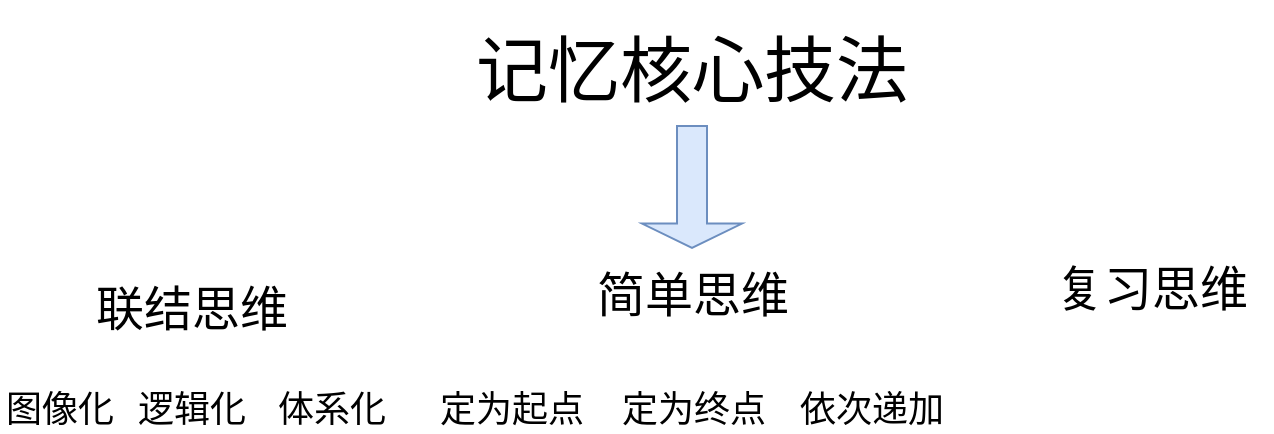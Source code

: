 <mxfile version="14.6.13" type="github">
  <diagram id="VqHFN98gS3umUqheKW3D" name="Page-1">
    <mxGraphModel dx="946" dy="589" grid="1" gridSize="10" guides="1" tooltips="1" connect="1" arrows="1" fold="1" page="1" pageScale="1" pageWidth="827" pageHeight="1169" math="0" shadow="0">
      <root>
        <mxCell id="0" />
        <mxCell id="1" parent="0" />
        <mxCell id="KvMLYwu-Eh32X6NdjpXx-1" value="&lt;font style=&quot;font-size: 36px&quot;&gt;记忆核心技法&lt;/font&gt;" style="text;html=1;strokeColor=none;fillColor=none;align=center;verticalAlign=middle;whiteSpace=wrap;rounded=0;" vertex="1" parent="1">
          <mxGeometry x="250" y="145" width="260" height="70" as="geometry" />
        </mxCell>
        <mxCell id="KvMLYwu-Eh32X6NdjpXx-11" value="" style="shape=singleArrow;direction=south;whiteSpace=wrap;html=1;fillColor=#dae8fc;strokeColor=#6c8ebf;" vertex="1" parent="1">
          <mxGeometry x="355" y="208" width="50" height="61" as="geometry" />
        </mxCell>
        <mxCell id="KvMLYwu-Eh32X6NdjpXx-12" value="&lt;font style=&quot;font-size: 24px&quot;&gt;简单思维&lt;br&gt;&lt;/font&gt;" style="text;html=1;strokeColor=none;fillColor=none;align=center;verticalAlign=middle;whiteSpace=wrap;rounded=0;" vertex="1" parent="1">
          <mxGeometry x="313.75" y="275" width="132.5" height="35" as="geometry" />
        </mxCell>
        <mxCell id="KvMLYwu-Eh32X6NdjpXx-13" value="&lt;font style=&quot;font-size: 24px&quot;&gt;复习思维&lt;/font&gt;" style="text;html=1;strokeColor=none;fillColor=none;align=center;verticalAlign=middle;whiteSpace=wrap;rounded=0;" vertex="1" parent="1">
          <mxGeometry x="550" y="275" width="120" height="30" as="geometry" />
        </mxCell>
        <mxCell id="KvMLYwu-Eh32X6NdjpXx-18" value="&lt;font style=&quot;font-size: 24px&quot;&gt;联结思维&lt;br&gt;&lt;/font&gt;" style="text;html=1;strokeColor=none;fillColor=none;align=center;verticalAlign=middle;whiteSpace=wrap;rounded=0;" vertex="1" parent="1">
          <mxGeometry x="60" y="280" width="140" height="40" as="geometry" />
        </mxCell>
        <mxCell id="KvMLYwu-Eh32X6NdjpXx-19" value="&lt;font style=&quot;font-size: 18px&quot;&gt;图像化&lt;/font&gt;" style="text;html=1;strokeColor=none;fillColor=none;align=center;verticalAlign=middle;whiteSpace=wrap;rounded=0;" vertex="1" parent="1">
          <mxGeometry x="34" y="340" width="60" height="20" as="geometry" />
        </mxCell>
        <mxCell id="KvMLYwu-Eh32X6NdjpXx-20" value="&lt;font style=&quot;font-size: 18px&quot;&gt;逻辑化&lt;/font&gt;" style="text;html=1;strokeColor=none;fillColor=none;align=center;verticalAlign=middle;whiteSpace=wrap;rounded=0;" vertex="1" parent="1">
          <mxGeometry x="100" y="340" width="60" height="20" as="geometry" />
        </mxCell>
        <mxCell id="KvMLYwu-Eh32X6NdjpXx-21" value="&lt;font style=&quot;font-size: 18px&quot;&gt;体系化&lt;/font&gt;" style="text;html=1;strokeColor=none;fillColor=none;align=center;verticalAlign=middle;whiteSpace=wrap;rounded=0;" vertex="1" parent="1">
          <mxGeometry x="170" y="340" width="60" height="20" as="geometry" />
        </mxCell>
        <mxCell id="KvMLYwu-Eh32X6NdjpXx-22" value="&lt;font style=&quot;font-size: 18px&quot;&gt;定为起点&lt;/font&gt;" style="text;html=1;strokeColor=none;fillColor=none;align=center;verticalAlign=middle;whiteSpace=wrap;rounded=0;" vertex="1" parent="1">
          <mxGeometry x="250" y="340" width="80" height="20" as="geometry" />
        </mxCell>
        <mxCell id="KvMLYwu-Eh32X6NdjpXx-23" value="&lt;font style=&quot;font-size: 18px&quot;&gt;定为终点&lt;/font&gt;" style="text;html=1;strokeColor=none;fillColor=none;align=center;verticalAlign=middle;whiteSpace=wrap;rounded=0;" vertex="1" parent="1">
          <mxGeometry x="341" y="340" width="80" height="20" as="geometry" />
        </mxCell>
        <mxCell id="KvMLYwu-Eh32X6NdjpXx-24" value="&lt;span style=&quot;font-size: 18px&quot;&gt;依次递加&lt;/span&gt;" style="text;html=1;strokeColor=none;fillColor=none;align=center;verticalAlign=middle;whiteSpace=wrap;rounded=0;" vertex="1" parent="1">
          <mxGeometry x="430" y="340" width="80" height="20" as="geometry" />
        </mxCell>
      </root>
    </mxGraphModel>
  </diagram>
</mxfile>
